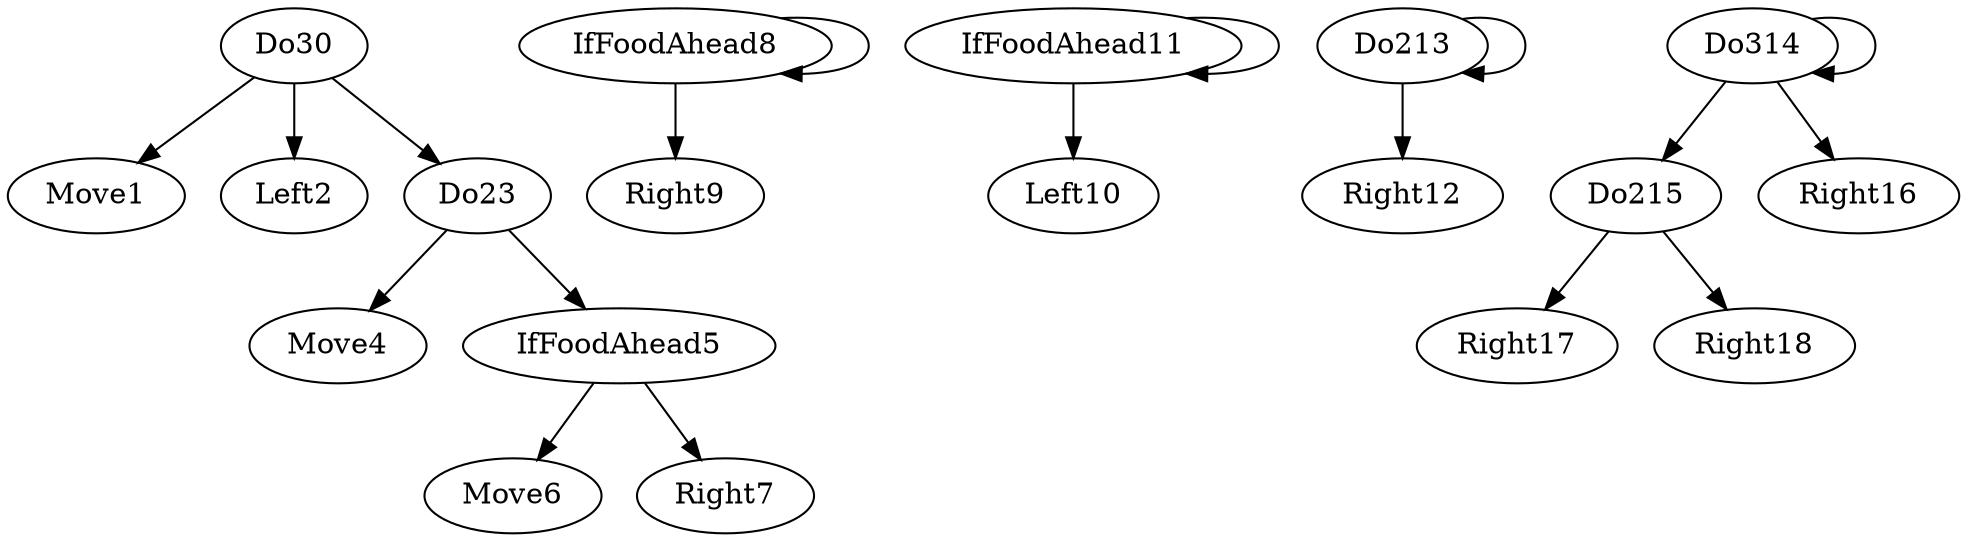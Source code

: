 digraph T {
	Do30 -> Move1;
	Do30 -> Left2;
	Do30 -> Do23;
	Do23 -> Move4;
	Do23 -> IfFoodAhead5;
	IfFoodAhead5 -> Move6;
	IfFoodAhead5 -> Right7;
	IfFoodAhead8 -> IfFoodAhead8;
	IfFoodAhead8 -> Right9;
	IfFoodAhead11 -> Left10;
	IfFoodAhead11 -> IfFoodAhead11;
	Do213 -> Right12;
	Do213 -> Do213;
	Do314 -> Do314;
	Do314 -> Do215;
	Do314 -> Right16;
	Do215 -> Right17;
	Do215 -> Right18;
}
